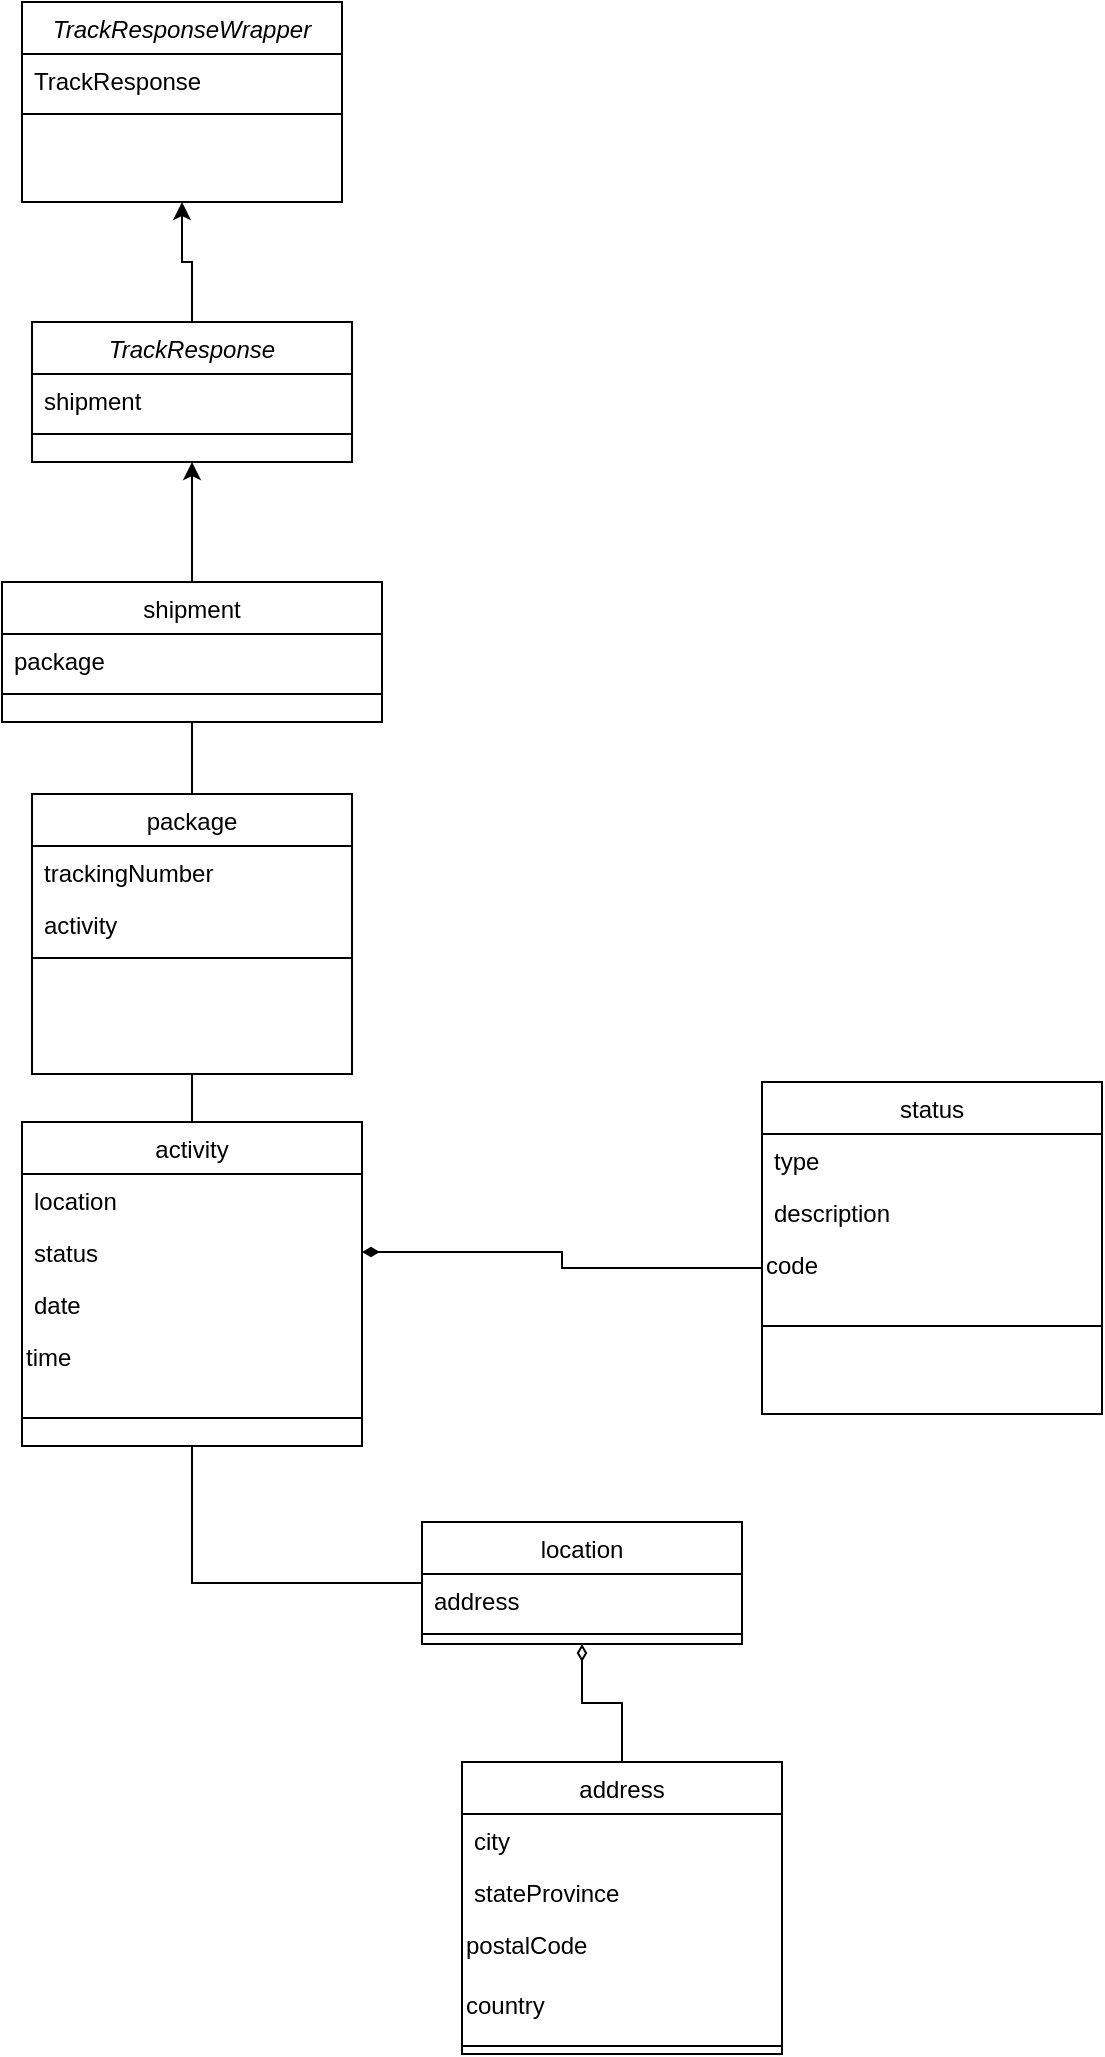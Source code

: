 <mxfile version="14.1.8" type="device"><diagram id="C5RBs43oDa-KdzZeNtuy" name="Page-1"><mxGraphModel dx="1547" dy="1985" grid="1" gridSize="10" guides="1" tooltips="1" connect="1" arrows="1" fold="1" page="1" pageScale="1" pageWidth="827" pageHeight="1169" math="0" shadow="0"><root><mxCell id="WIyWlLk6GJQsqaUBKTNV-0"/><mxCell id="WIyWlLk6GJQsqaUBKTNV-1" parent="WIyWlLk6GJQsqaUBKTNV-0"/><mxCell id="E3PbXg_F1MzL-eWgLMPd-0" style="edgeStyle=orthogonalEdgeStyle;rounded=0;orthogonalLoop=1;jettySize=auto;html=1;entryX=0.5;entryY=1;entryDx=0;entryDy=0;" edge="1" parent="WIyWlLk6GJQsqaUBKTNV-1" source="E3PbXg_F1MzL-eWgLMPd-1" target="E3PbXg_F1MzL-eWgLMPd-47"><mxGeometry relative="1" as="geometry"/></mxCell><mxCell id="E3PbXg_F1MzL-eWgLMPd-1" value="TrackResponse" style="swimlane;fontStyle=2;align=center;verticalAlign=top;childLayout=stackLayout;horizontal=1;startSize=26;horizontalStack=0;resizeParent=1;resizeLast=0;collapsible=1;marginBottom=0;rounded=0;shadow=0;strokeWidth=1;" vertex="1" parent="WIyWlLk6GJQsqaUBKTNV-1"><mxGeometry x="745" y="-890" width="160" height="70" as="geometry"><mxRectangle x="230" y="140" width="160" height="26" as="alternateBounds"/></mxGeometry></mxCell><mxCell id="E3PbXg_F1MzL-eWgLMPd-2" value="shipment" style="text;align=left;verticalAlign=top;spacingLeft=4;spacingRight=4;overflow=hidden;rotatable=0;points=[[0,0.5],[1,0.5]];portConstraint=eastwest;rounded=0;shadow=0;html=0;" vertex="1" parent="E3PbXg_F1MzL-eWgLMPd-1"><mxGeometry y="26" width="160" height="26" as="geometry"/></mxCell><mxCell id="E3PbXg_F1MzL-eWgLMPd-4" value="" style="line;html=1;strokeWidth=1;align=left;verticalAlign=middle;spacingTop=-1;spacingLeft=3;spacingRight=3;rotatable=0;labelPosition=right;points=[];portConstraint=eastwest;" vertex="1" parent="E3PbXg_F1MzL-eWgLMPd-1"><mxGeometry y="52" width="160" height="8" as="geometry"/></mxCell><mxCell id="E3PbXg_F1MzL-eWgLMPd-10" style="edgeStyle=orthogonalEdgeStyle;rounded=0;orthogonalLoop=1;jettySize=auto;html=1;entryX=0.5;entryY=1;entryDx=0;entryDy=0;" edge="1" parent="WIyWlLk6GJQsqaUBKTNV-1" source="E3PbXg_F1MzL-eWgLMPd-11" target="E3PbXg_F1MzL-eWgLMPd-1"><mxGeometry relative="1" as="geometry"/></mxCell><mxCell id="E3PbXg_F1MzL-eWgLMPd-11" value="shipment" style="swimlane;fontStyle=0;align=center;verticalAlign=top;childLayout=stackLayout;horizontal=1;startSize=26;horizontalStack=0;resizeParent=1;resizeLast=0;collapsible=1;marginBottom=0;rounded=0;shadow=0;strokeWidth=1;" vertex="1" parent="WIyWlLk6GJQsqaUBKTNV-1"><mxGeometry x="730" y="-760" width="190" height="70" as="geometry"><mxRectangle x="550" y="140" width="160" height="26" as="alternateBounds"/></mxGeometry></mxCell><mxCell id="E3PbXg_F1MzL-eWgLMPd-12" value="package" style="text;align=left;verticalAlign=top;spacingLeft=4;spacingRight=4;overflow=hidden;rotatable=0;points=[[0,0.5],[1,0.5]];portConstraint=eastwest;" vertex="1" parent="E3PbXg_F1MzL-eWgLMPd-11"><mxGeometry y="26" width="190" height="26" as="geometry"/></mxCell><mxCell id="E3PbXg_F1MzL-eWgLMPd-16" value="" style="line;html=1;strokeWidth=1;align=left;verticalAlign=middle;spacingTop=-1;spacingLeft=3;spacingRight=3;rotatable=0;labelPosition=right;points=[];portConstraint=eastwest;" vertex="1" parent="E3PbXg_F1MzL-eWgLMPd-11"><mxGeometry y="52" width="190" height="8" as="geometry"/></mxCell><mxCell id="E3PbXg_F1MzL-eWgLMPd-81" style="edgeStyle=orthogonalEdgeStyle;rounded=0;orthogonalLoop=1;jettySize=auto;html=1;entryX=0.5;entryY=1;entryDx=0;entryDy=0;endArrow=none;endFill=0;" edge="1" parent="WIyWlLk6GJQsqaUBKTNV-1" source="E3PbXg_F1MzL-eWgLMPd-17" target="E3PbXg_F1MzL-eWgLMPd-11"><mxGeometry relative="1" as="geometry"/></mxCell><mxCell id="E3PbXg_F1MzL-eWgLMPd-17" value="package" style="swimlane;fontStyle=0;align=center;verticalAlign=top;childLayout=stackLayout;horizontal=1;startSize=26;horizontalStack=0;resizeParent=1;resizeLast=0;collapsible=1;marginBottom=0;rounded=0;shadow=0;strokeWidth=1;" vertex="1" parent="WIyWlLk6GJQsqaUBKTNV-1"><mxGeometry x="745" y="-654" width="160" height="140" as="geometry"><mxRectangle x="550" y="140" width="160" height="26" as="alternateBounds"/></mxGeometry></mxCell><mxCell id="E3PbXg_F1MzL-eWgLMPd-18" value="trackingNumber" style="text;align=left;verticalAlign=top;spacingLeft=4;spacingRight=4;overflow=hidden;rotatable=0;points=[[0,0.5],[1,0.5]];portConstraint=eastwest;" vertex="1" parent="E3PbXg_F1MzL-eWgLMPd-17"><mxGeometry y="26" width="160" height="26" as="geometry"/></mxCell><mxCell id="E3PbXg_F1MzL-eWgLMPd-19" value="activity" style="text;align=left;verticalAlign=top;spacingLeft=4;spacingRight=4;overflow=hidden;rotatable=0;points=[[0,0.5],[1,0.5]];portConstraint=eastwest;" vertex="1" parent="E3PbXg_F1MzL-eWgLMPd-17"><mxGeometry y="52" width="160" height="26" as="geometry"/></mxCell><mxCell id="E3PbXg_F1MzL-eWgLMPd-21" value="" style="line;html=1;strokeWidth=1;align=left;verticalAlign=middle;spacingTop=-1;spacingLeft=3;spacingRight=3;rotatable=0;labelPosition=right;points=[];portConstraint=eastwest;" vertex="1" parent="E3PbXg_F1MzL-eWgLMPd-17"><mxGeometry y="78" width="160" height="8" as="geometry"/></mxCell><mxCell id="E3PbXg_F1MzL-eWgLMPd-31" style="edgeStyle=orthogonalEdgeStyle;rounded=0;orthogonalLoop=1;jettySize=auto;html=1;entryX=0.5;entryY=1;entryDx=0;entryDy=0;endArrow=none;endFill=0;" edge="1" parent="WIyWlLk6GJQsqaUBKTNV-1" source="E3PbXg_F1MzL-eWgLMPd-50" target="E3PbXg_F1MzL-eWgLMPd-32"><mxGeometry relative="1" as="geometry"><mxPoint x="690" y="-169.941" as="sourcePoint"/></mxGeometry></mxCell><mxCell id="E3PbXg_F1MzL-eWgLMPd-82" style="edgeStyle=orthogonalEdgeStyle;rounded=0;orthogonalLoop=1;jettySize=auto;html=1;entryX=0.5;entryY=1;entryDx=0;entryDy=0;endArrow=none;endFill=0;" edge="1" parent="WIyWlLk6GJQsqaUBKTNV-1" source="E3PbXg_F1MzL-eWgLMPd-32" target="E3PbXg_F1MzL-eWgLMPd-17"><mxGeometry relative="1" as="geometry"/></mxCell><mxCell id="E3PbXg_F1MzL-eWgLMPd-32" value="activity" style="swimlane;fontStyle=0;align=center;verticalAlign=top;childLayout=stackLayout;horizontal=1;startSize=26;horizontalStack=0;resizeParent=1;resizeLast=0;collapsible=1;marginBottom=0;rounded=0;shadow=0;strokeWidth=1;" vertex="1" parent="WIyWlLk6GJQsqaUBKTNV-1"><mxGeometry x="740" y="-490" width="170" height="162" as="geometry"><mxRectangle x="340" y="380" width="170" height="26" as="alternateBounds"/></mxGeometry></mxCell><mxCell id="E3PbXg_F1MzL-eWgLMPd-33" value="location" style="text;align=left;verticalAlign=top;spacingLeft=4;spacingRight=4;overflow=hidden;rotatable=0;points=[[0,0.5],[1,0.5]];portConstraint=eastwest;" vertex="1" parent="E3PbXg_F1MzL-eWgLMPd-32"><mxGeometry y="26" width="170" height="26" as="geometry"/></mxCell><mxCell id="E3PbXg_F1MzL-eWgLMPd-34" value="status" style="text;align=left;verticalAlign=top;spacingLeft=4;spacingRight=4;overflow=hidden;rotatable=0;points=[[0,0.5],[1,0.5]];portConstraint=eastwest;" vertex="1" parent="E3PbXg_F1MzL-eWgLMPd-32"><mxGeometry y="52" width="170" height="26" as="geometry"/></mxCell><mxCell id="E3PbXg_F1MzL-eWgLMPd-35" value="date" style="text;align=left;verticalAlign=top;spacingLeft=4;spacingRight=4;overflow=hidden;rotatable=0;points=[[0,0.5],[1,0.5]];portConstraint=eastwest;" vertex="1" parent="E3PbXg_F1MzL-eWgLMPd-32"><mxGeometry y="78" width="170" height="26" as="geometry"/></mxCell><mxCell id="E3PbXg_F1MzL-eWgLMPd-73" value="time" style="text;whiteSpace=wrap;html=1;" vertex="1" parent="E3PbXg_F1MzL-eWgLMPd-32"><mxGeometry y="104" width="170" height="30" as="geometry"/></mxCell><mxCell id="E3PbXg_F1MzL-eWgLMPd-36" value="" style="line;html=1;strokeWidth=1;align=left;verticalAlign=middle;spacingTop=-1;spacingLeft=3;spacingRight=3;rotatable=0;labelPosition=right;points=[];portConstraint=eastwest;" vertex="1" parent="E3PbXg_F1MzL-eWgLMPd-32"><mxGeometry y="134" width="170" height="28" as="geometry"/></mxCell><mxCell id="E3PbXg_F1MzL-eWgLMPd-37" value="status" style="swimlane;fontStyle=0;align=center;verticalAlign=top;childLayout=stackLayout;horizontal=1;startSize=26;horizontalStack=0;resizeParent=1;resizeLast=0;collapsible=1;marginBottom=0;rounded=0;shadow=0;strokeWidth=1;" vertex="1" parent="WIyWlLk6GJQsqaUBKTNV-1"><mxGeometry x="1110" y="-510" width="170" height="166" as="geometry"><mxRectangle x="340" y="380" width="170" height="26" as="alternateBounds"/></mxGeometry></mxCell><mxCell id="E3PbXg_F1MzL-eWgLMPd-38" value="type" style="text;align=left;verticalAlign=top;spacingLeft=4;spacingRight=4;overflow=hidden;rotatable=0;points=[[0,0.5],[1,0.5]];portConstraint=eastwest;" vertex="1" parent="E3PbXg_F1MzL-eWgLMPd-37"><mxGeometry y="26" width="170" height="26" as="geometry"/></mxCell><mxCell id="E3PbXg_F1MzL-eWgLMPd-39" value="description" style="text;align=left;verticalAlign=top;spacingLeft=4;spacingRight=4;overflow=hidden;rotatable=0;points=[[0,0.5],[1,0.5]];portConstraint=eastwest;" vertex="1" parent="E3PbXg_F1MzL-eWgLMPd-37"><mxGeometry y="52" width="170" height="26" as="geometry"/></mxCell><mxCell id="E3PbXg_F1MzL-eWgLMPd-83" value="code" style="text;whiteSpace=wrap;html=1;" vertex="1" parent="E3PbXg_F1MzL-eWgLMPd-37"><mxGeometry y="78" width="170" height="30" as="geometry"/></mxCell><mxCell id="E3PbXg_F1MzL-eWgLMPd-40" value="" style="line;html=1;strokeWidth=1;align=left;verticalAlign=middle;spacingTop=-1;spacingLeft=3;spacingRight=3;rotatable=0;labelPosition=right;points=[];portConstraint=eastwest;" vertex="1" parent="E3PbXg_F1MzL-eWgLMPd-37"><mxGeometry y="108" width="170" height="28" as="geometry"/></mxCell><mxCell id="E3PbXg_F1MzL-eWgLMPd-46" style="edgeStyle=orthogonalEdgeStyle;rounded=0;orthogonalLoop=1;jettySize=auto;html=1;entryX=0.5;entryY=1;entryDx=0;entryDy=0;endArrow=diamondThin;endFill=0;" edge="1" parent="WIyWlLk6GJQsqaUBKTNV-1" source="E3PbXg_F1MzL-eWgLMPd-65" target="E3PbXg_F1MzL-eWgLMPd-50"><mxGeometry relative="1" as="geometry"><mxPoint x="1354" y="-180" as="sourcePoint"/><mxPoint x="1109.04" y="-26.998" as="targetPoint"/></mxGeometry></mxCell><mxCell id="E3PbXg_F1MzL-eWgLMPd-47" value="TrackResponseWrapper" style="swimlane;fontStyle=2;align=center;verticalAlign=top;childLayout=stackLayout;horizontal=1;startSize=26;horizontalStack=0;resizeParent=1;resizeLast=0;collapsible=1;marginBottom=0;rounded=0;shadow=0;strokeWidth=1;" vertex="1" parent="WIyWlLk6GJQsqaUBKTNV-1"><mxGeometry x="740" y="-1050" width="160" height="100" as="geometry"><mxRectangle x="230" y="140" width="160" height="26" as="alternateBounds"/></mxGeometry></mxCell><mxCell id="E3PbXg_F1MzL-eWgLMPd-48" value="TrackResponse" style="text;align=left;verticalAlign=top;spacingLeft=4;spacingRight=4;overflow=hidden;rotatable=0;points=[[0,0.5],[1,0.5]];portConstraint=eastwest;rounded=0;shadow=0;html=0;" vertex="1" parent="E3PbXg_F1MzL-eWgLMPd-47"><mxGeometry y="26" width="160" height="26" as="geometry"/></mxCell><mxCell id="E3PbXg_F1MzL-eWgLMPd-49" value="" style="line;html=1;strokeWidth=1;align=left;verticalAlign=middle;spacingTop=-1;spacingLeft=3;spacingRight=3;rotatable=0;labelPosition=right;points=[];portConstraint=eastwest;" vertex="1" parent="E3PbXg_F1MzL-eWgLMPd-47"><mxGeometry y="52" width="160" height="8" as="geometry"/></mxCell><mxCell id="E3PbXg_F1MzL-eWgLMPd-50" value="location" style="swimlane;fontStyle=0;align=center;verticalAlign=top;childLayout=stackLayout;horizontal=1;startSize=26;horizontalStack=0;resizeParent=1;resizeLast=0;collapsible=1;marginBottom=0;rounded=0;shadow=0;strokeWidth=1;" vertex="1" parent="WIyWlLk6GJQsqaUBKTNV-1"><mxGeometry x="940" y="-290" width="160" height="61" as="geometry"><mxRectangle x="550" y="140" width="160" height="26" as="alternateBounds"/></mxGeometry></mxCell><mxCell id="E3PbXg_F1MzL-eWgLMPd-51" value="address" style="text;align=left;verticalAlign=top;spacingLeft=4;spacingRight=4;overflow=hidden;rotatable=0;points=[[0,0.5],[1,0.5]];portConstraint=eastwest;" vertex="1" parent="E3PbXg_F1MzL-eWgLMPd-50"><mxGeometry y="26" width="160" height="26" as="geometry"/></mxCell><mxCell id="E3PbXg_F1MzL-eWgLMPd-54" value="" style="line;html=1;strokeWidth=1;align=left;verticalAlign=middle;spacingTop=-1;spacingLeft=3;spacingRight=3;rotatable=0;labelPosition=right;points=[];portConstraint=eastwest;" vertex="1" parent="E3PbXg_F1MzL-eWgLMPd-50"><mxGeometry y="52" width="160" height="8" as="geometry"/></mxCell><mxCell id="E3PbXg_F1MzL-eWgLMPd-65" value="address" style="swimlane;fontStyle=0;align=center;verticalAlign=top;childLayout=stackLayout;horizontal=1;startSize=26;horizontalStack=0;resizeParent=1;resizeLast=0;collapsible=1;marginBottom=0;rounded=0;shadow=0;strokeWidth=1;" vertex="1" parent="WIyWlLk6GJQsqaUBKTNV-1"><mxGeometry x="960" y="-170" width="160" height="146" as="geometry"><mxRectangle x="550" y="140" width="160" height="26" as="alternateBounds"/></mxGeometry></mxCell><mxCell id="E3PbXg_F1MzL-eWgLMPd-66" value="city" style="text;align=left;verticalAlign=top;spacingLeft=4;spacingRight=4;overflow=hidden;rotatable=0;points=[[0,0.5],[1,0.5]];portConstraint=eastwest;" vertex="1" parent="E3PbXg_F1MzL-eWgLMPd-65"><mxGeometry y="26" width="160" height="26" as="geometry"/></mxCell><mxCell id="E3PbXg_F1MzL-eWgLMPd-67" value="stateProvince" style="text;align=left;verticalAlign=top;spacingLeft=4;spacingRight=4;overflow=hidden;rotatable=0;points=[[0,0.5],[1,0.5]];portConstraint=eastwest;rounded=0;shadow=0;html=0;" vertex="1" parent="E3PbXg_F1MzL-eWgLMPd-65"><mxGeometry y="52" width="160" height="26" as="geometry"/></mxCell><mxCell id="E3PbXg_F1MzL-eWgLMPd-76" value="postalCode" style="text;whiteSpace=wrap;html=1;" vertex="1" parent="E3PbXg_F1MzL-eWgLMPd-65"><mxGeometry y="78" width="160" height="30" as="geometry"/></mxCell><mxCell id="E3PbXg_F1MzL-eWgLMPd-77" value="country" style="text;whiteSpace=wrap;html=1;" vertex="1" parent="E3PbXg_F1MzL-eWgLMPd-65"><mxGeometry y="108" width="160" height="30" as="geometry"/></mxCell><mxCell id="E3PbXg_F1MzL-eWgLMPd-68" value="" style="line;html=1;strokeWidth=1;align=left;verticalAlign=middle;spacingTop=-1;spacingLeft=3;spacingRight=3;rotatable=0;labelPosition=right;points=[];portConstraint=eastwest;" vertex="1" parent="E3PbXg_F1MzL-eWgLMPd-65"><mxGeometry y="138" width="160" height="8" as="geometry"/></mxCell><mxCell id="E3PbXg_F1MzL-eWgLMPd-84" style="edgeStyle=orthogonalEdgeStyle;rounded=0;orthogonalLoop=1;jettySize=auto;html=1;endArrow=diamondThin;endFill=1;" edge="1" parent="WIyWlLk6GJQsqaUBKTNV-1" source="E3PbXg_F1MzL-eWgLMPd-83" target="E3PbXg_F1MzL-eWgLMPd-34"><mxGeometry relative="1" as="geometry"/></mxCell></root></mxGraphModel></diagram></mxfile>